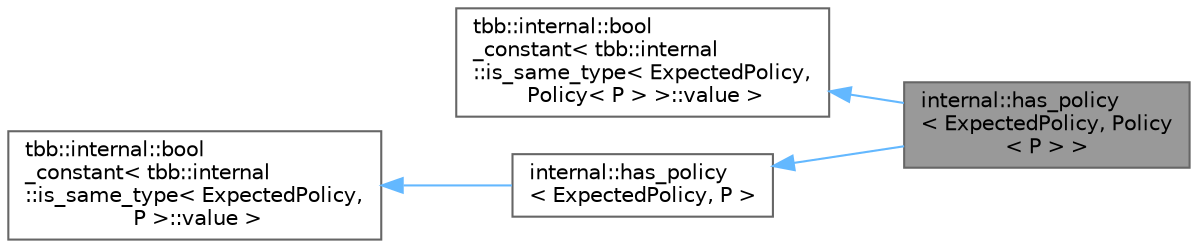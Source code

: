 digraph "internal::has_policy&lt; ExpectedPolicy, Policy&lt; P &gt; &gt;"
{
 // LATEX_PDF_SIZE
  bgcolor="transparent";
  edge [fontname=Helvetica,fontsize=10,labelfontname=Helvetica,labelfontsize=10];
  node [fontname=Helvetica,fontsize=10,shape=box,height=0.2,width=0.4];
  rankdir="LR";
  Node1 [id="Node000001",label="internal::has_policy\l\< ExpectedPolicy, Policy\l\< P \> \>",height=0.2,width=0.4,color="gray40", fillcolor="grey60", style="filled", fontcolor="black",tooltip=" "];
  Node2 -> Node1 [id="edge1_Node000001_Node000002",dir="back",color="steelblue1",style="solid",tooltip=" "];
  Node2 [id="Node000002",label="tbb::internal::bool\l_constant\< tbb::internal\l::is_same_type\< ExpectedPolicy,\l Policy\< P \> \>::value \>",height=0.2,width=0.4,color="gray40", fillcolor="white", style="filled",tooltip=" "];
  Node3 -> Node1 [id="edge2_Node000001_Node000003",dir="back",color="steelblue1",style="solid",tooltip=" "];
  Node3 [id="Node000003",label="internal::has_policy\l\< ExpectedPolicy, P \>",height=0.2,width=0.4,color="gray40", fillcolor="white", style="filled",URL="$structinternal_1_1has__policy.html",tooltip=" "];
  Node4 -> Node3 [id="edge3_Node000003_Node000004",dir="back",color="steelblue1",style="solid",tooltip=" "];
  Node4 [id="Node000004",label="tbb::internal::bool\l_constant\< tbb::internal\l::is_same_type\< ExpectedPolicy,\l P \>::value \>",height=0.2,width=0.4,color="gray40", fillcolor="white", style="filled",tooltip=" "];
}
